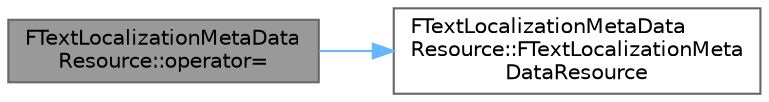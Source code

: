 digraph "FTextLocalizationMetaDataResource::operator="
{
 // INTERACTIVE_SVG=YES
 // LATEX_PDF_SIZE
  bgcolor="transparent";
  edge [fontname=Helvetica,fontsize=10,labelfontname=Helvetica,labelfontsize=10];
  node [fontname=Helvetica,fontsize=10,shape=box,height=0.2,width=0.4];
  rankdir="LR";
  Node1 [id="Node000001",label="FTextLocalizationMetaData\lResource::operator=",height=0.2,width=0.4,color="gray40", fillcolor="grey60", style="filled", fontcolor="black",tooltip=" "];
  Node1 -> Node2 [id="edge1_Node000001_Node000002",color="steelblue1",style="solid",tooltip=" "];
  Node2 [id="Node000002",label="FTextLocalizationMetaData\lResource::FTextLocalizationMeta\lDataResource",height=0.2,width=0.4,color="grey40", fillcolor="white", style="filled",URL="$d6/dec/classFTextLocalizationMetaDataResource.html#a09937e5c50c56ab5583b9c2c25dab956",tooltip=" "];
}

